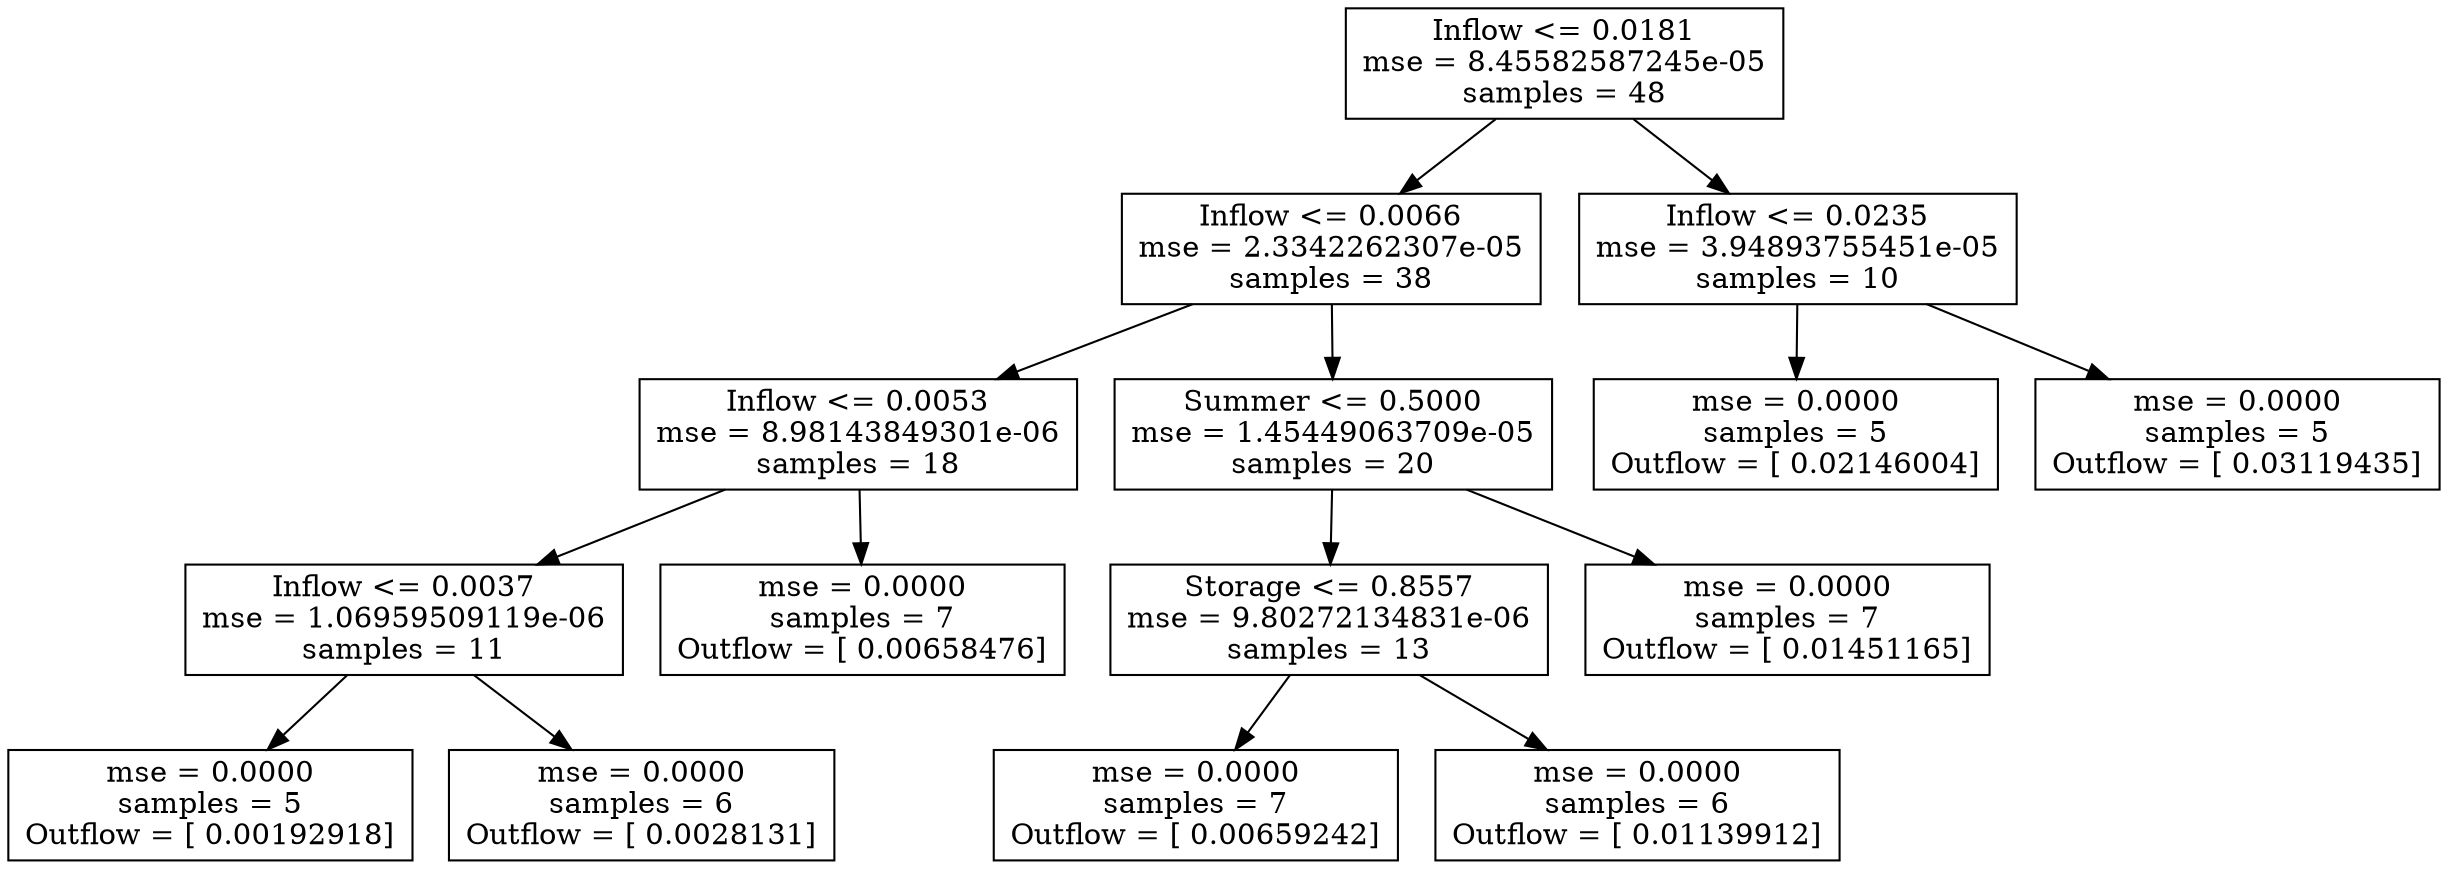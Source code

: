 digraph Tree {
0 [label="Inflow <= 0.0181\nmse = 8.45582587245e-05\nsamples = 48", shape="box"] ;
1 [label="Inflow <= 0.0066\nmse = 2.3342262307e-05\nsamples = 38", shape="box"] ;
0 -> 1 ;
2 [label="Inflow <= 0.0053\nmse = 8.98143849301e-06\nsamples = 18", shape="box"] ;
1 -> 2 ;
3 [label="Inflow <= 0.0037\nmse = 1.06959509119e-06\nsamples = 11", shape="box"] ;
2 -> 3 ;
4 [label="mse = 0.0000\nsamples = 5\nOutflow = [ 0.00192918]", shape="box"] ;
3 -> 4 ;
5 [label="mse = 0.0000\nsamples = 6\nOutflow = [ 0.0028131]", shape="box"] ;
3 -> 5 ;
6 [label="mse = 0.0000\nsamples = 7\nOutflow = [ 0.00658476]", shape="box"] ;
2 -> 6 ;
7 [label="Summer <= 0.5000\nmse = 1.45449063709e-05\nsamples = 20", shape="box"] ;
1 -> 7 ;
8 [label="Storage <= 0.8557\nmse = 9.80272134831e-06\nsamples = 13", shape="box"] ;
7 -> 8 ;
9 [label="mse = 0.0000\nsamples = 7\nOutflow = [ 0.00659242]", shape="box"] ;
8 -> 9 ;
10 [label="mse = 0.0000\nsamples = 6\nOutflow = [ 0.01139912]", shape="box"] ;
8 -> 10 ;
11 [label="mse = 0.0000\nsamples = 7\nOutflow = [ 0.01451165]", shape="box"] ;
7 -> 11 ;
12 [label="Inflow <= 0.0235\nmse = 3.94893755451e-05\nsamples = 10", shape="box"] ;
0 -> 12 ;
13 [label="mse = 0.0000\nsamples = 5\nOutflow = [ 0.02146004]", shape="box"] ;
12 -> 13 ;
14 [label="mse = 0.0000\nsamples = 5\nOutflow = [ 0.03119435]", shape="box"] ;
12 -> 14 ;
}